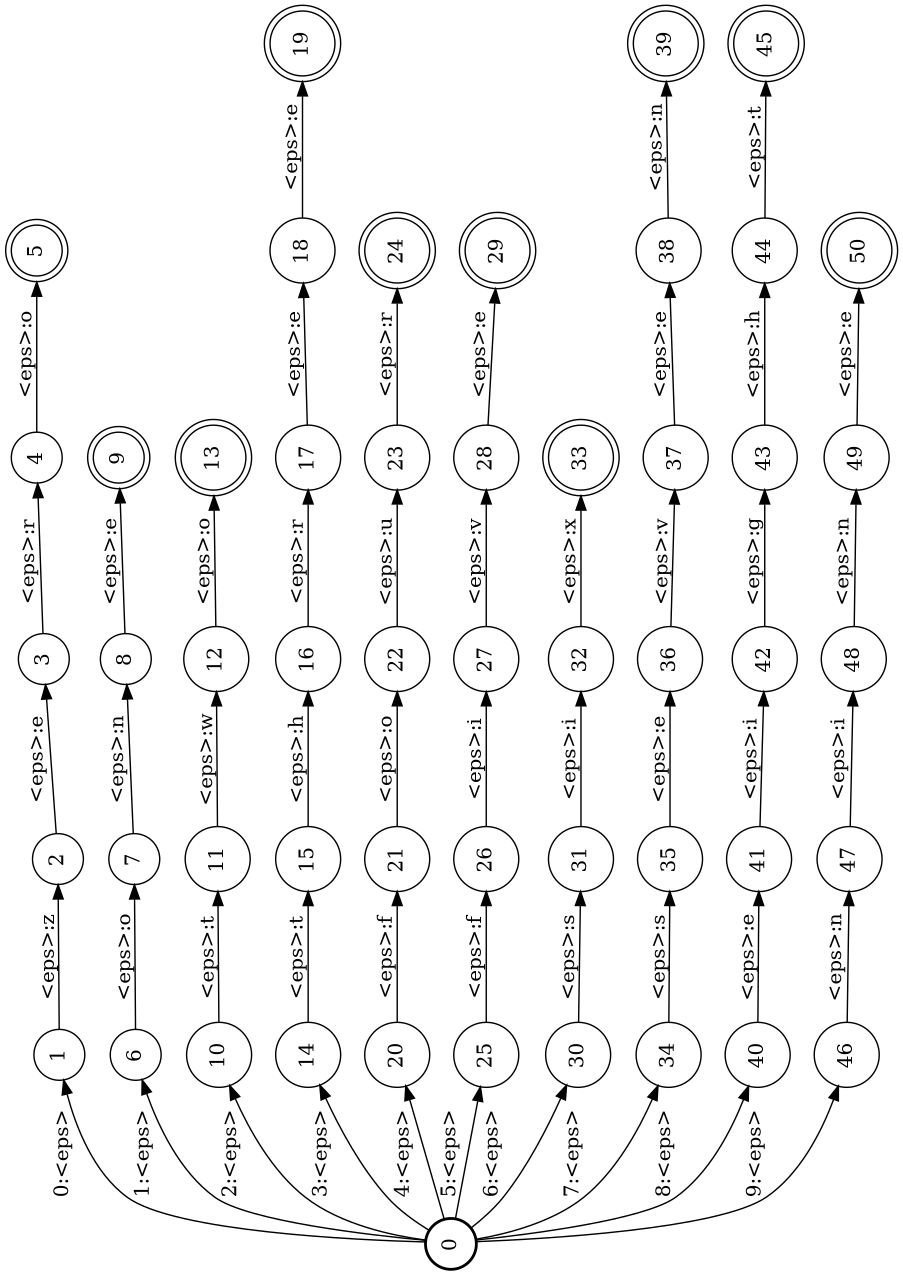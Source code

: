 digraph FST {
rankdir = LR;
size = "8.5,11";
label = "";
center = 1;
orientation = Landscape;
ranksep = "0.4";
nodesep = "0.25";
0 [label = "0", shape = circle, style = bold, fontsize = 14]
	0 -> 1 [label = "0:<eps>", fontsize = 14];
	0 -> 6 [label = "1:<eps>", fontsize = 14];
	0 -> 10 [label = "2:<eps>", fontsize = 14];
	0 -> 14 [label = "3:<eps>", fontsize = 14];
	0 -> 20 [label = "4:<eps>", fontsize = 14];
	0 -> 25 [label = "5:<eps>", fontsize = 14];
	0 -> 30 [label = "6:<eps>", fontsize = 14];
	0 -> 34 [label = "7:<eps>", fontsize = 14];
	0 -> 40 [label = "8:<eps>", fontsize = 14];
	0 -> 46 [label = "9:<eps>", fontsize = 14];
1 [label = "1", shape = circle, style = solid, fontsize = 14]
	1 -> 2 [label = "<eps>:z", fontsize = 14];
2 [label = "2", shape = circle, style = solid, fontsize = 14]
	2 -> 3 [label = "<eps>:e", fontsize = 14];
3 [label = "3", shape = circle, style = solid, fontsize = 14]
	3 -> 4 [label = "<eps>:r", fontsize = 14];
4 [label = "4", shape = circle, style = solid, fontsize = 14]
	4 -> 5 [label = "<eps>:o", fontsize = 14];
5 [label = "5", shape = doublecircle, style = solid, fontsize = 14]
6 [label = "6", shape = circle, style = solid, fontsize = 14]
	6 -> 7 [label = "<eps>:o", fontsize = 14];
7 [label = "7", shape = circle, style = solid, fontsize = 14]
	7 -> 8 [label = "<eps>:n", fontsize = 14];
8 [label = "8", shape = circle, style = solid, fontsize = 14]
	8 -> 9 [label = "<eps>:e", fontsize = 14];
9 [label = "9", shape = doublecircle, style = solid, fontsize = 14]
10 [label = "10", shape = circle, style = solid, fontsize = 14]
	10 -> 11 [label = "<eps>:t", fontsize = 14];
11 [label = "11", shape = circle, style = solid, fontsize = 14]
	11 -> 12 [label = "<eps>:w", fontsize = 14];
12 [label = "12", shape = circle, style = solid, fontsize = 14]
	12 -> 13 [label = "<eps>:o", fontsize = 14];
13 [label = "13", shape = doublecircle, style = solid, fontsize = 14]
14 [label = "14", shape = circle, style = solid, fontsize = 14]
	14 -> 15 [label = "<eps>:t", fontsize = 14];
15 [label = "15", shape = circle, style = solid, fontsize = 14]
	15 -> 16 [label = "<eps>:h", fontsize = 14];
16 [label = "16", shape = circle, style = solid, fontsize = 14]
	16 -> 17 [label = "<eps>:r", fontsize = 14];
17 [label = "17", shape = circle, style = solid, fontsize = 14]
	17 -> 18 [label = "<eps>:e", fontsize = 14];
18 [label = "18", shape = circle, style = solid, fontsize = 14]
	18 -> 19 [label = "<eps>:e", fontsize = 14];
19 [label = "19", shape = doublecircle, style = solid, fontsize = 14]
20 [label = "20", shape = circle, style = solid, fontsize = 14]
	20 -> 21 [label = "<eps>:f", fontsize = 14];
21 [label = "21", shape = circle, style = solid, fontsize = 14]
	21 -> 22 [label = "<eps>:o", fontsize = 14];
22 [label = "22", shape = circle, style = solid, fontsize = 14]
	22 -> 23 [label = "<eps>:u", fontsize = 14];
23 [label = "23", shape = circle, style = solid, fontsize = 14]
	23 -> 24 [label = "<eps>:r", fontsize = 14];
24 [label = "24", shape = doublecircle, style = solid, fontsize = 14]
25 [label = "25", shape = circle, style = solid, fontsize = 14]
	25 -> 26 [label = "<eps>:f", fontsize = 14];
26 [label = "26", shape = circle, style = solid, fontsize = 14]
	26 -> 27 [label = "<eps>:i", fontsize = 14];
27 [label = "27", shape = circle, style = solid, fontsize = 14]
	27 -> 28 [label = "<eps>:v", fontsize = 14];
28 [label = "28", shape = circle, style = solid, fontsize = 14]
	28 -> 29 [label = "<eps>:e", fontsize = 14];
29 [label = "29", shape = doublecircle, style = solid, fontsize = 14]
30 [label = "30", shape = circle, style = solid, fontsize = 14]
	30 -> 31 [label = "<eps>:s", fontsize = 14];
31 [label = "31", shape = circle, style = solid, fontsize = 14]
	31 -> 32 [label = "<eps>:i", fontsize = 14];
32 [label = "32", shape = circle, style = solid, fontsize = 14]
	32 -> 33 [label = "<eps>:x", fontsize = 14];
33 [label = "33", shape = doublecircle, style = solid, fontsize = 14]
34 [label = "34", shape = circle, style = solid, fontsize = 14]
	34 -> 35 [label = "<eps>:s", fontsize = 14];
35 [label = "35", shape = circle, style = solid, fontsize = 14]
	35 -> 36 [label = "<eps>:e", fontsize = 14];
36 [label = "36", shape = circle, style = solid, fontsize = 14]
	36 -> 37 [label = "<eps>:v", fontsize = 14];
37 [label = "37", shape = circle, style = solid, fontsize = 14]
	37 -> 38 [label = "<eps>:e", fontsize = 14];
38 [label = "38", shape = circle, style = solid, fontsize = 14]
	38 -> 39 [label = "<eps>:n", fontsize = 14];
39 [label = "39", shape = doublecircle, style = solid, fontsize = 14]
40 [label = "40", shape = circle, style = solid, fontsize = 14]
	40 -> 41 [label = "<eps>:e", fontsize = 14];
41 [label = "41", shape = circle, style = solid, fontsize = 14]
	41 -> 42 [label = "<eps>:i", fontsize = 14];
42 [label = "42", shape = circle, style = solid, fontsize = 14]
	42 -> 43 [label = "<eps>:g", fontsize = 14];
43 [label = "43", shape = circle, style = solid, fontsize = 14]
	43 -> 44 [label = "<eps>:h", fontsize = 14];
44 [label = "44", shape = circle, style = solid, fontsize = 14]
	44 -> 45 [label = "<eps>:t", fontsize = 14];
45 [label = "45", shape = doublecircle, style = solid, fontsize = 14]
46 [label = "46", shape = circle, style = solid, fontsize = 14]
	46 -> 47 [label = "<eps>:n", fontsize = 14];
47 [label = "47", shape = circle, style = solid, fontsize = 14]
	47 -> 48 [label = "<eps>:i", fontsize = 14];
48 [label = "48", shape = circle, style = solid, fontsize = 14]
	48 -> 49 [label = "<eps>:n", fontsize = 14];
49 [label = "49", shape = circle, style = solid, fontsize = 14]
	49 -> 50 [label = "<eps>:e", fontsize = 14];
50 [label = "50", shape = doublecircle, style = solid, fontsize = 14]
}

